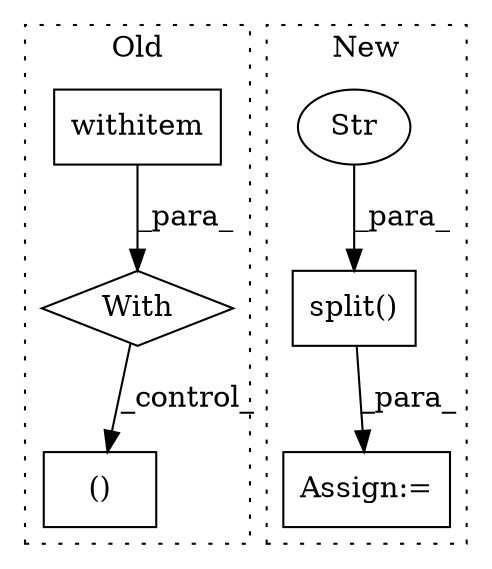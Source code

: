 digraph G {
subgraph cluster0 {
1 [label="With" a="39" s="1947,1960" l="5,20" shape="diamond"];
4 [label="withitem" a="49" s="1952" l="8" shape="box"];
6 [label="()" a="54" s="1986" l="3" shape="box"];
label = "Old";
style="dotted";
}
subgraph cluster1 {
2 [label="split()" a="75" s="2123,2141" l="15,1" shape="box"];
3 [label="Str" a="66" s="2138" l="3" shape="ellipse"];
5 [label="Assign:=" a="68" s="2081" l="4" shape="box"];
label = "New";
style="dotted";
}
1 -> 6 [label="_control_"];
2 -> 5 [label="_para_"];
3 -> 2 [label="_para_"];
4 -> 1 [label="_para_"];
}